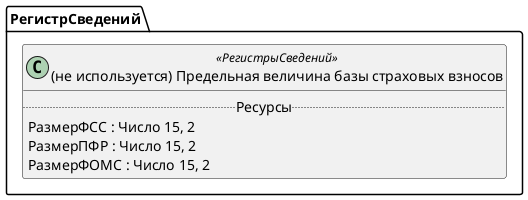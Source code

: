 ﻿@startuml УдалитьПредельнаяВеличинаБазыСтраховыхВзносов
'!include templates.wsd
'..\include templates.wsd
class РегистрСведений.УдалитьПредельнаяВеличинаБазыСтраховыхВзносов as "(не используется) Предельная величина базы страховых взносов" <<РегистрыСведений>>
{
..Ресурсы..
РазмерФСС : Число 15, 2
РазмерПФР : Число 15, 2
РазмерФОМС : Число 15, 2
}
@enduml
